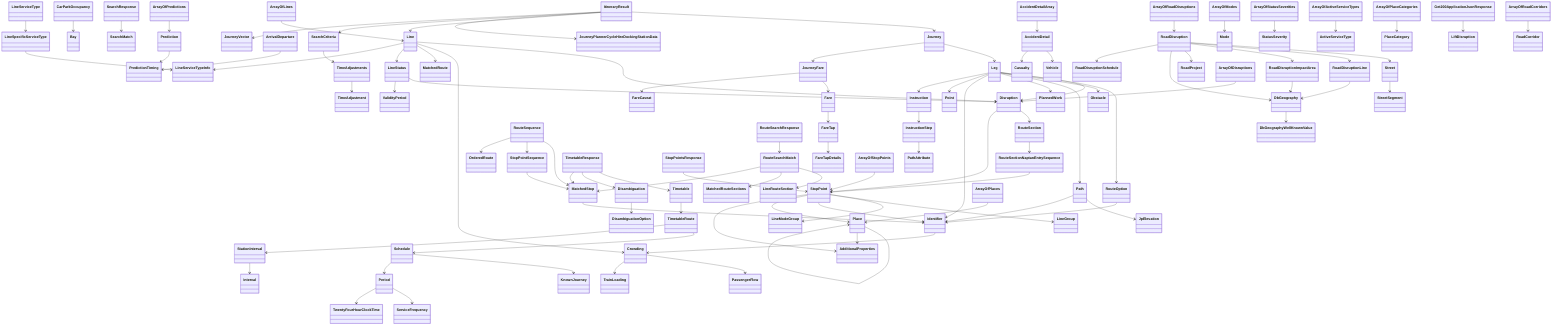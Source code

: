 classDiagram
    Place --> Place
    Place --> AdditionalProperties
    StopPoint --> LineGroup
    StopPoint --> LineModeGroup
    StopPoint --> Identifier
    StopPoint --> Place
    StopPoint --> AdditionalProperties
    RouteSectionNaptanEntrySequence --> StopPoint
    RouteSection --> RouteSectionNaptanEntrySequence
    Disruption --> RouteSection
    Disruption --> StopPoint
    LineStatus --> Disruption
    LineStatus --> ValidityPeriod
    Line --> Disruption
    Line --> Crowding
    Line --> MatchedRoute
    Line --> LineStatus
    Line --> LineServiceTypeInfo
    MatchedStop --> Identifier
    StopPointSequence --> MatchedStop
    RouteSequence --> MatchedStop
    RouteSequence --> StopPointSequence
    RouteSequence --> OrderedRoute
    RouteSearchMatch --> LineRouteSection
    RouteSearchMatch --> MatchedRouteSections
    RouteSearchMatch --> MatchedStop
    RouteSearchResponse --> RouteSearchMatch
    StationInterval --> Interval
    Period --> ServiceFrequency
    Period --> TwentyFourHourClockTime
    Schedule --> KnownJourney
    Schedule --> Period
    TimetableRoute --> Schedule
    TimetableRoute --> StationInterval
    Timetable --> TimetableRoute
    Disambiguation --> DisambiguationOption
    TimetableResponse --> Timetable
    TimetableResponse --> Disambiguation
    TimetableResponse --> MatchedStop
    Prediction --> PredictionTiming
    Crowding --> PassengerFlow
    Crowding --> TrainLoading
    Identifier --> Crowding
    CarParkOccupancy --> Bay
    SearchResponse --> SearchMatch
    LineSpecificServiceType --> LineServiceTypeInfo
    LineServiceType --> LineSpecificServiceType
    ArrivalDeparture --> PredictionTiming
    StopPointsResponse --> StopPoint
    Path --> JpElevation
    Path --> Identifier
    RouteOption --> Identifier
    Leg --> Disruption
    Leg --> RouteOption
    Leg --> Obstacle
    Leg --> Path
    Leg --> PlannedWork
    Leg --> Identifier
    Leg --> Point
    Leg --> Instruction
    FareTap --> FareTapDetails
    Fare --> FareTap
    JourneyFare --> Fare
    JourneyFare --> FareCaveat
    Journey --> Leg
    Journey --> JourneyFare
    InstructionStep --> PathAttribute
    TimeAdjustments --> TimeAdjustment
    SearchCriteria --> TimeAdjustments
    Instruction --> InstructionStep
    ItineraryResult --> Journey
    ItineraryResult --> Line
    ItineraryResult --> JourneyPlannerCycleHireDockingStationData
    ItineraryResult --> SearchCriteria
    ItineraryResult --> JourneyVector
    AccidentDetail --> Vehicle
    AccidentDetail --> Casualty
    DbGeography --> DbGeographyWellKnownValue
    Street --> StreetSegment
    RoadDisruptionLine --> DbGeography
    RoadDisruptionImpactArea --> DbGeography
    RoadDisruption --> Street
    RoadDisruption --> RoadDisruptionLine
    RoadDisruption --> RoadDisruptionImpactArea
    RoadDisruption --> RoadProject
    RoadDisruption --> DbGeography
    RoadDisruption --> RoadDisruptionSchedule
    ArrayOfModes --> Mode
    ArrayOfStatusSeverities --> StatusSeverity
    ArrayOfLines --> Line
    ArrayOfStopPoints --> StopPoint
    ArrayOfDisruptions --> Disruption
    ArrayOfPredictions --> Prediction
    ArrayOfActiveServiceTypes --> ActiveServiceType
    ArrayOfPlaceCategories --> PlaceCategory
    ArrayOfPlaces --> Place
    AccidentDetailArray --> AccidentDetail
    Get200ApplicationJsonResponse --> LiftDisruption
    ArrayOfRoadCorridors --> RoadCorridor
    ArrayOfRoadDisruptions --> RoadDisruption